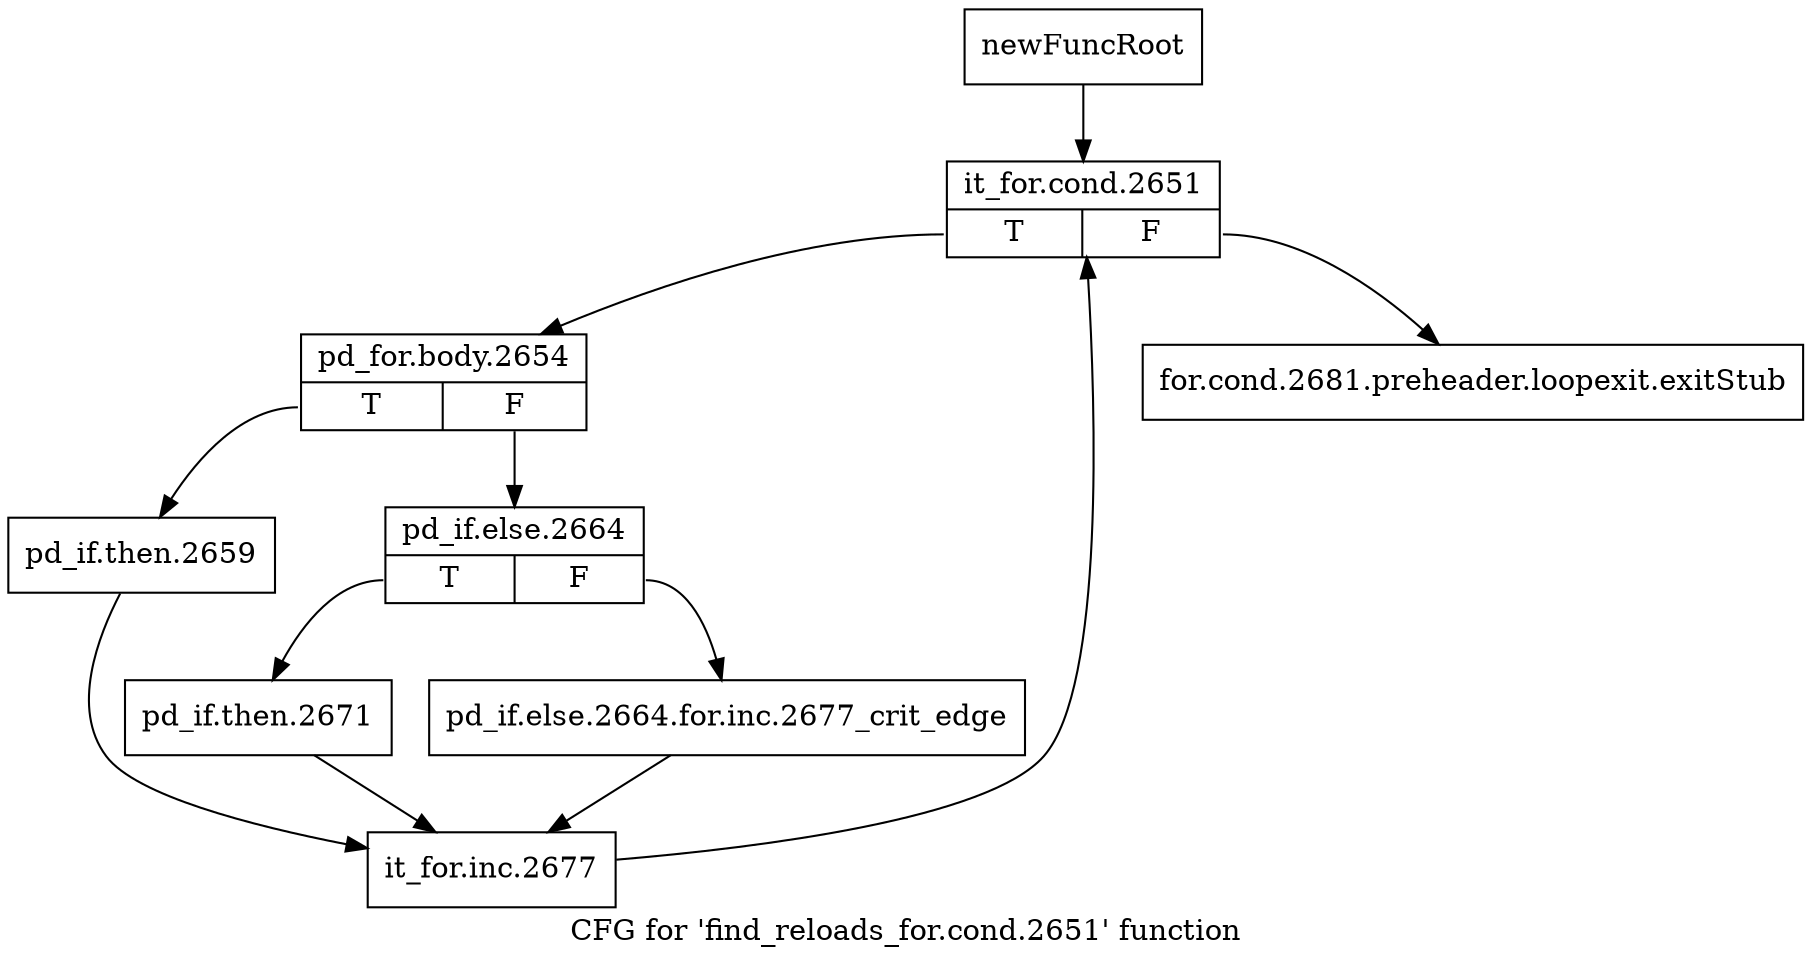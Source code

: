 digraph "CFG for 'find_reloads_for.cond.2651' function" {
	label="CFG for 'find_reloads_for.cond.2651' function";

	Node0xbc38930 [shape=record,label="{newFuncRoot}"];
	Node0xbc38930 -> Node0xbc389d0;
	Node0xbc38980 [shape=record,label="{for.cond.2681.preheader.loopexit.exitStub}"];
	Node0xbc389d0 [shape=record,label="{it_for.cond.2651|{<s0>T|<s1>F}}"];
	Node0xbc389d0:s0 -> Node0xbc38a20;
	Node0xbc389d0:s1 -> Node0xbc38980;
	Node0xbc38a20 [shape=record,label="{pd_for.body.2654|{<s0>T|<s1>F}}"];
	Node0xbc38a20:s0 -> Node0xbc38b60;
	Node0xbc38a20:s1 -> Node0xbc38a70;
	Node0xbc38a70 [shape=record,label="{pd_if.else.2664|{<s0>T|<s1>F}}"];
	Node0xbc38a70:s0 -> Node0xbc38b10;
	Node0xbc38a70:s1 -> Node0xbc38ac0;
	Node0xbc38ac0 [shape=record,label="{pd_if.else.2664.for.inc.2677_crit_edge}"];
	Node0xbc38ac0 -> Node0xbc38bb0;
	Node0xbc38b10 [shape=record,label="{pd_if.then.2671}"];
	Node0xbc38b10 -> Node0xbc38bb0;
	Node0xbc38b60 [shape=record,label="{pd_if.then.2659}"];
	Node0xbc38b60 -> Node0xbc38bb0;
	Node0xbc38bb0 [shape=record,label="{it_for.inc.2677}"];
	Node0xbc38bb0 -> Node0xbc389d0;
}
